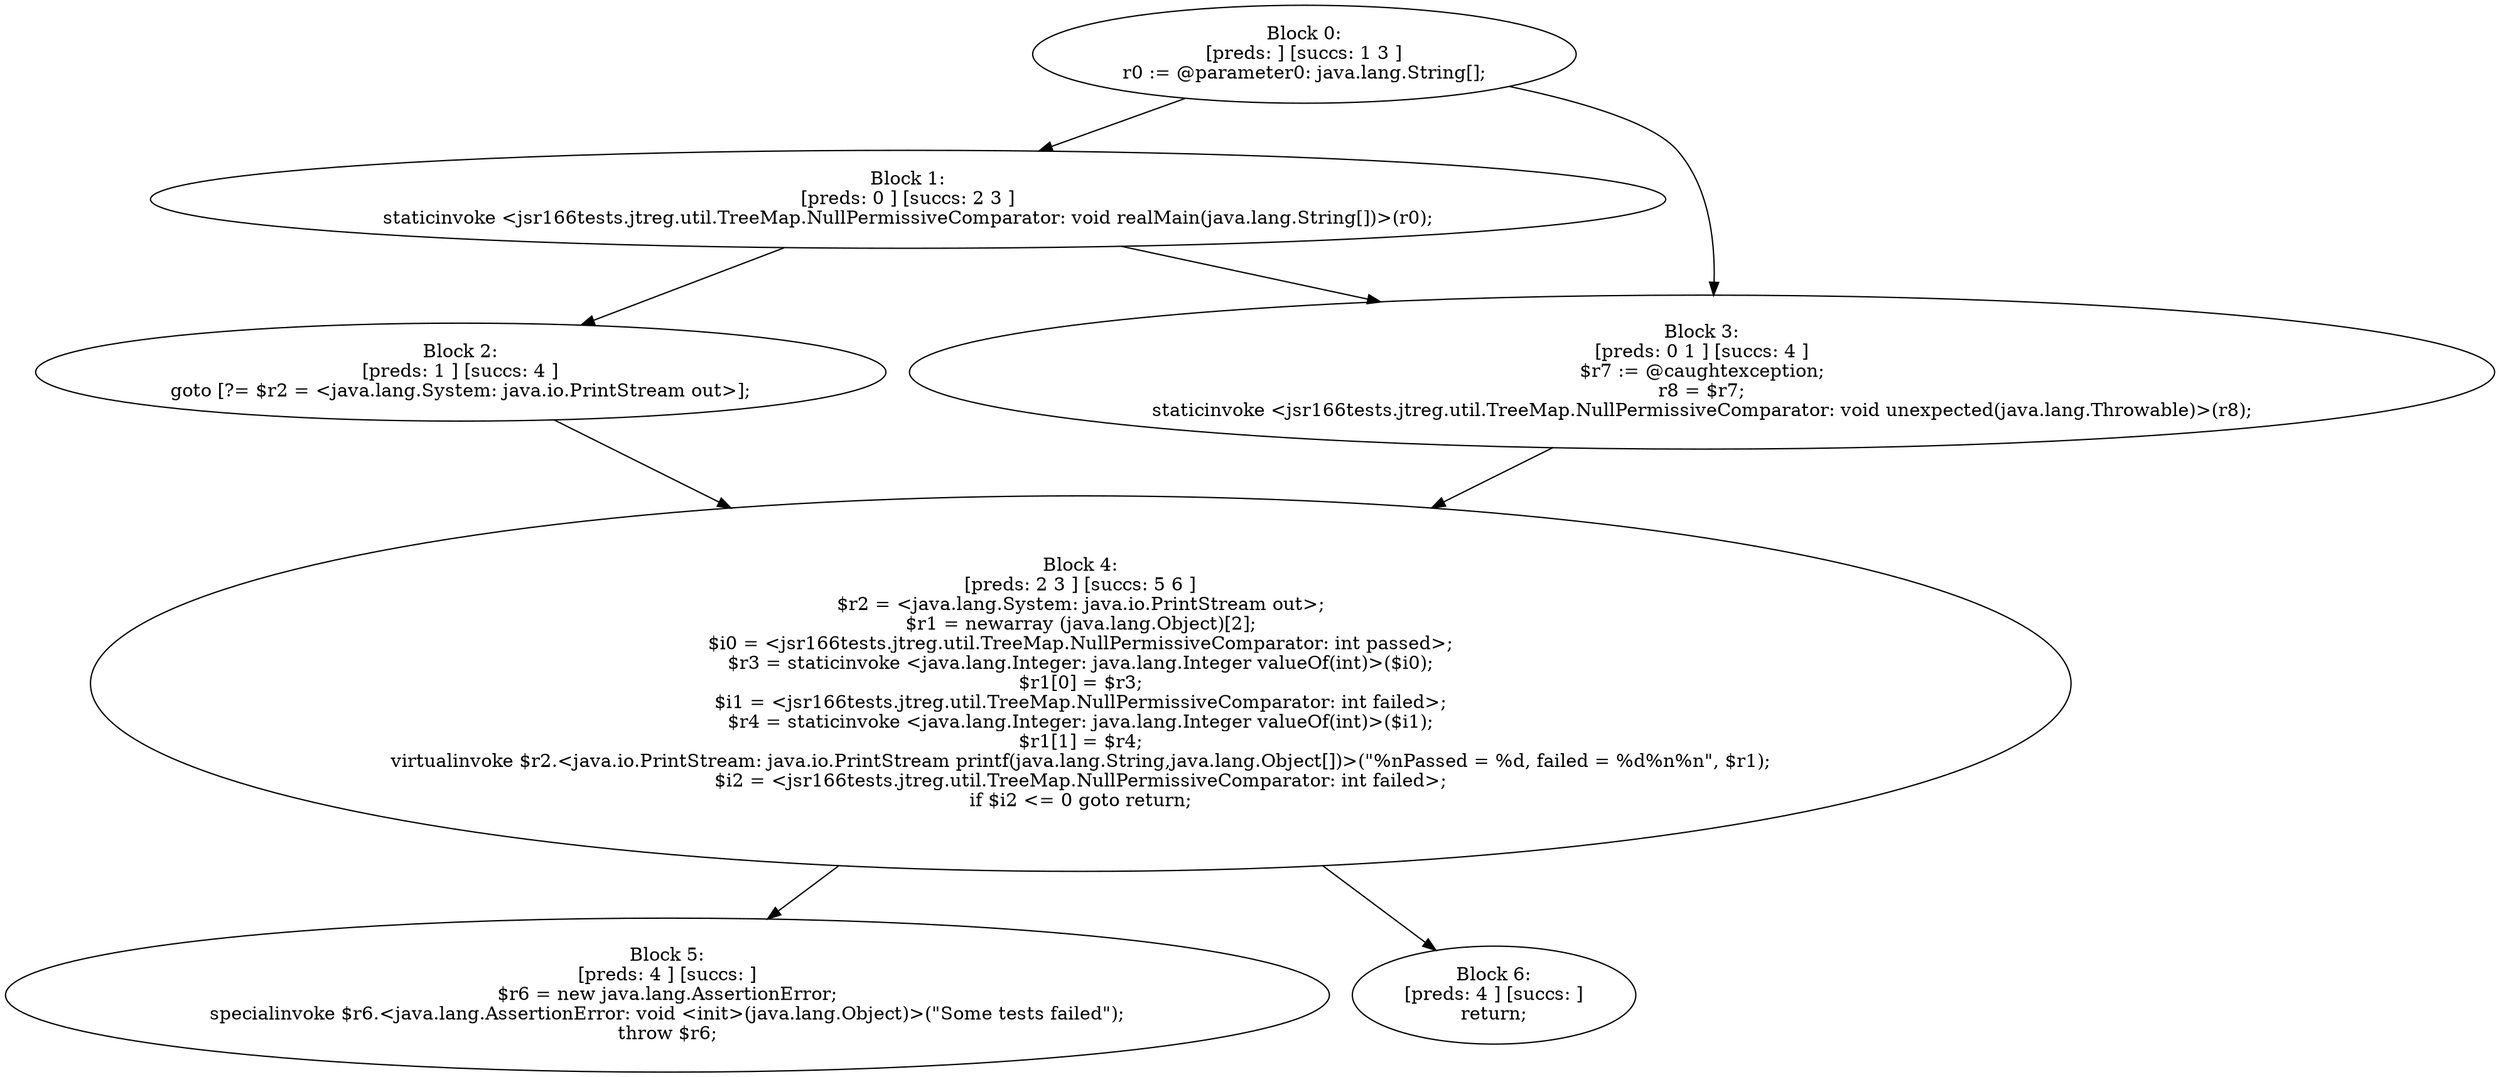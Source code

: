 digraph "unitGraph" {
    "Block 0:
[preds: ] [succs: 1 3 ]
r0 := @parameter0: java.lang.String[];
"
    "Block 1:
[preds: 0 ] [succs: 2 3 ]
staticinvoke <jsr166tests.jtreg.util.TreeMap.NullPermissiveComparator: void realMain(java.lang.String[])>(r0);
"
    "Block 2:
[preds: 1 ] [succs: 4 ]
goto [?= $r2 = <java.lang.System: java.io.PrintStream out>];
"
    "Block 3:
[preds: 0 1 ] [succs: 4 ]
$r7 := @caughtexception;
r8 = $r7;
staticinvoke <jsr166tests.jtreg.util.TreeMap.NullPermissiveComparator: void unexpected(java.lang.Throwable)>(r8);
"
    "Block 4:
[preds: 2 3 ] [succs: 5 6 ]
$r2 = <java.lang.System: java.io.PrintStream out>;
$r1 = newarray (java.lang.Object)[2];
$i0 = <jsr166tests.jtreg.util.TreeMap.NullPermissiveComparator: int passed>;
$r3 = staticinvoke <java.lang.Integer: java.lang.Integer valueOf(int)>($i0);
$r1[0] = $r3;
$i1 = <jsr166tests.jtreg.util.TreeMap.NullPermissiveComparator: int failed>;
$r4 = staticinvoke <java.lang.Integer: java.lang.Integer valueOf(int)>($i1);
$r1[1] = $r4;
virtualinvoke $r2.<java.io.PrintStream: java.io.PrintStream printf(java.lang.String,java.lang.Object[])>(\"%nPassed = %d, failed = %d%n%n\", $r1);
$i2 = <jsr166tests.jtreg.util.TreeMap.NullPermissiveComparator: int failed>;
if $i2 <= 0 goto return;
"
    "Block 5:
[preds: 4 ] [succs: ]
$r6 = new java.lang.AssertionError;
specialinvoke $r6.<java.lang.AssertionError: void <init>(java.lang.Object)>(\"Some tests failed\");
throw $r6;
"
    "Block 6:
[preds: 4 ] [succs: ]
return;
"
    "Block 0:
[preds: ] [succs: 1 3 ]
r0 := @parameter0: java.lang.String[];
"->"Block 1:
[preds: 0 ] [succs: 2 3 ]
staticinvoke <jsr166tests.jtreg.util.TreeMap.NullPermissiveComparator: void realMain(java.lang.String[])>(r0);
";
    "Block 0:
[preds: ] [succs: 1 3 ]
r0 := @parameter0: java.lang.String[];
"->"Block 3:
[preds: 0 1 ] [succs: 4 ]
$r7 := @caughtexception;
r8 = $r7;
staticinvoke <jsr166tests.jtreg.util.TreeMap.NullPermissiveComparator: void unexpected(java.lang.Throwable)>(r8);
";
    "Block 1:
[preds: 0 ] [succs: 2 3 ]
staticinvoke <jsr166tests.jtreg.util.TreeMap.NullPermissiveComparator: void realMain(java.lang.String[])>(r0);
"->"Block 2:
[preds: 1 ] [succs: 4 ]
goto [?= $r2 = <java.lang.System: java.io.PrintStream out>];
";
    "Block 1:
[preds: 0 ] [succs: 2 3 ]
staticinvoke <jsr166tests.jtreg.util.TreeMap.NullPermissiveComparator: void realMain(java.lang.String[])>(r0);
"->"Block 3:
[preds: 0 1 ] [succs: 4 ]
$r7 := @caughtexception;
r8 = $r7;
staticinvoke <jsr166tests.jtreg.util.TreeMap.NullPermissiveComparator: void unexpected(java.lang.Throwable)>(r8);
";
    "Block 2:
[preds: 1 ] [succs: 4 ]
goto [?= $r2 = <java.lang.System: java.io.PrintStream out>];
"->"Block 4:
[preds: 2 3 ] [succs: 5 6 ]
$r2 = <java.lang.System: java.io.PrintStream out>;
$r1 = newarray (java.lang.Object)[2];
$i0 = <jsr166tests.jtreg.util.TreeMap.NullPermissiveComparator: int passed>;
$r3 = staticinvoke <java.lang.Integer: java.lang.Integer valueOf(int)>($i0);
$r1[0] = $r3;
$i1 = <jsr166tests.jtreg.util.TreeMap.NullPermissiveComparator: int failed>;
$r4 = staticinvoke <java.lang.Integer: java.lang.Integer valueOf(int)>($i1);
$r1[1] = $r4;
virtualinvoke $r2.<java.io.PrintStream: java.io.PrintStream printf(java.lang.String,java.lang.Object[])>(\"%nPassed = %d, failed = %d%n%n\", $r1);
$i2 = <jsr166tests.jtreg.util.TreeMap.NullPermissiveComparator: int failed>;
if $i2 <= 0 goto return;
";
    "Block 3:
[preds: 0 1 ] [succs: 4 ]
$r7 := @caughtexception;
r8 = $r7;
staticinvoke <jsr166tests.jtreg.util.TreeMap.NullPermissiveComparator: void unexpected(java.lang.Throwable)>(r8);
"->"Block 4:
[preds: 2 3 ] [succs: 5 6 ]
$r2 = <java.lang.System: java.io.PrintStream out>;
$r1 = newarray (java.lang.Object)[2];
$i0 = <jsr166tests.jtreg.util.TreeMap.NullPermissiveComparator: int passed>;
$r3 = staticinvoke <java.lang.Integer: java.lang.Integer valueOf(int)>($i0);
$r1[0] = $r3;
$i1 = <jsr166tests.jtreg.util.TreeMap.NullPermissiveComparator: int failed>;
$r4 = staticinvoke <java.lang.Integer: java.lang.Integer valueOf(int)>($i1);
$r1[1] = $r4;
virtualinvoke $r2.<java.io.PrintStream: java.io.PrintStream printf(java.lang.String,java.lang.Object[])>(\"%nPassed = %d, failed = %d%n%n\", $r1);
$i2 = <jsr166tests.jtreg.util.TreeMap.NullPermissiveComparator: int failed>;
if $i2 <= 0 goto return;
";
    "Block 4:
[preds: 2 3 ] [succs: 5 6 ]
$r2 = <java.lang.System: java.io.PrintStream out>;
$r1 = newarray (java.lang.Object)[2];
$i0 = <jsr166tests.jtreg.util.TreeMap.NullPermissiveComparator: int passed>;
$r3 = staticinvoke <java.lang.Integer: java.lang.Integer valueOf(int)>($i0);
$r1[0] = $r3;
$i1 = <jsr166tests.jtreg.util.TreeMap.NullPermissiveComparator: int failed>;
$r4 = staticinvoke <java.lang.Integer: java.lang.Integer valueOf(int)>($i1);
$r1[1] = $r4;
virtualinvoke $r2.<java.io.PrintStream: java.io.PrintStream printf(java.lang.String,java.lang.Object[])>(\"%nPassed = %d, failed = %d%n%n\", $r1);
$i2 = <jsr166tests.jtreg.util.TreeMap.NullPermissiveComparator: int failed>;
if $i2 <= 0 goto return;
"->"Block 5:
[preds: 4 ] [succs: ]
$r6 = new java.lang.AssertionError;
specialinvoke $r6.<java.lang.AssertionError: void <init>(java.lang.Object)>(\"Some tests failed\");
throw $r6;
";
    "Block 4:
[preds: 2 3 ] [succs: 5 6 ]
$r2 = <java.lang.System: java.io.PrintStream out>;
$r1 = newarray (java.lang.Object)[2];
$i0 = <jsr166tests.jtreg.util.TreeMap.NullPermissiveComparator: int passed>;
$r3 = staticinvoke <java.lang.Integer: java.lang.Integer valueOf(int)>($i0);
$r1[0] = $r3;
$i1 = <jsr166tests.jtreg.util.TreeMap.NullPermissiveComparator: int failed>;
$r4 = staticinvoke <java.lang.Integer: java.lang.Integer valueOf(int)>($i1);
$r1[1] = $r4;
virtualinvoke $r2.<java.io.PrintStream: java.io.PrintStream printf(java.lang.String,java.lang.Object[])>(\"%nPassed = %d, failed = %d%n%n\", $r1);
$i2 = <jsr166tests.jtreg.util.TreeMap.NullPermissiveComparator: int failed>;
if $i2 <= 0 goto return;
"->"Block 6:
[preds: 4 ] [succs: ]
return;
";
}
